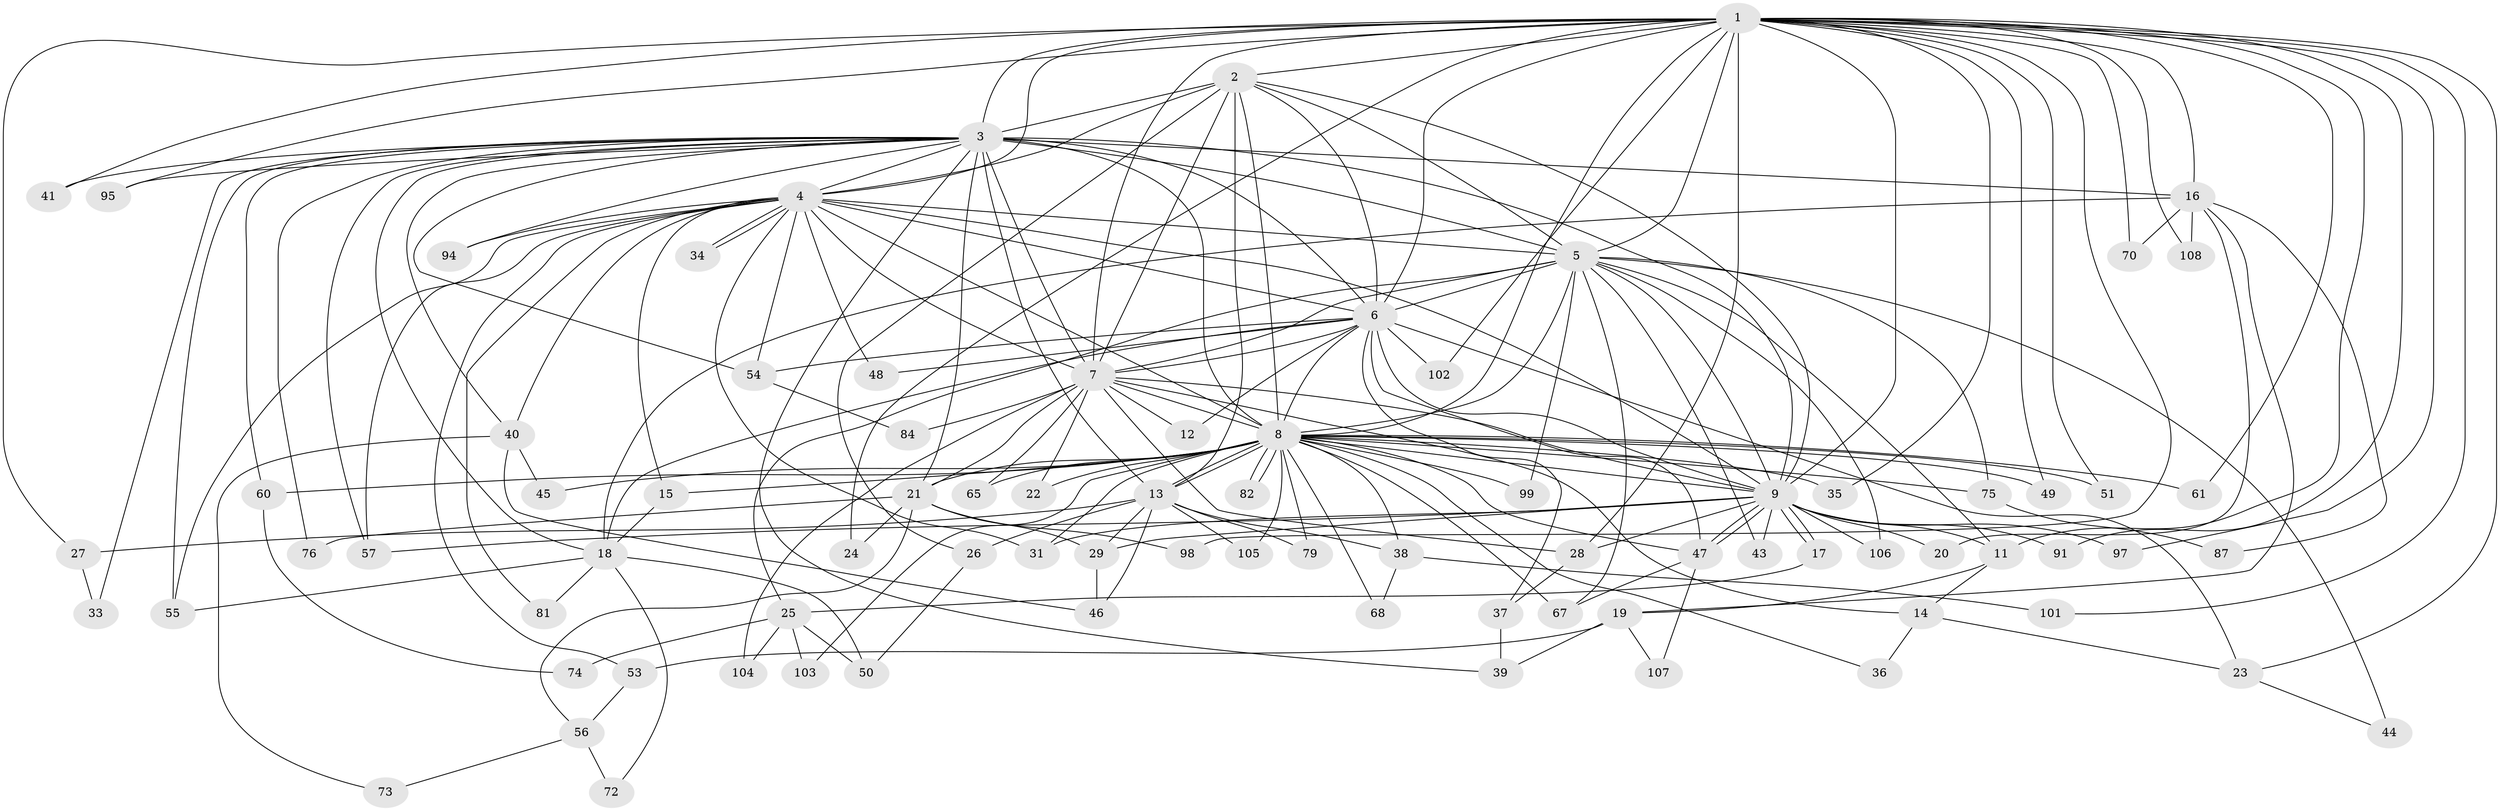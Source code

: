 // original degree distribution, {29: 0.009259259259259259, 11: 0.018518518518518517, 18: 0.018518518518518517, 22: 0.009259259259259259, 17: 0.027777777777777776, 37: 0.009259259259259259, 23: 0.009259259259259259, 5: 0.046296296296296294, 2: 0.6018518518518519, 4: 0.05555555555555555, 8: 0.018518518518518517, 3: 0.1574074074074074, 9: 0.009259259259259259, 7: 0.009259259259259259}
// Generated by graph-tools (version 1.1) at 2025/41/03/06/25 10:41:41]
// undirected, 82 vertices, 201 edges
graph export_dot {
graph [start="1"]
  node [color=gray90,style=filled];
  1 [super="+71"];
  2 [super="+85"];
  3 [super="+10"];
  4 [super="+93"];
  5 [super="+86"];
  6 [super="+88"];
  7 [super="+52"];
  8 [super="+30"];
  9 [super="+78"];
  11;
  12;
  13 [super="+89"];
  14 [super="+64"];
  15 [super="+96"];
  16 [super="+77"];
  17;
  18 [super="+62"];
  19;
  20;
  21 [super="+58"];
  22;
  23;
  24;
  25 [super="+83"];
  26 [super="+92"];
  27;
  28 [super="+32"];
  29 [super="+42"];
  31 [super="+69"];
  33;
  34;
  35;
  36;
  37;
  38 [super="+100"];
  39 [super="+63"];
  40 [super="+66"];
  41;
  43;
  44;
  45;
  46;
  47 [super="+59"];
  48;
  49;
  50;
  51;
  53;
  54 [super="+90"];
  55;
  56;
  57 [super="+80"];
  60;
  61;
  65;
  67;
  68;
  70;
  72;
  73;
  74;
  75;
  76;
  79;
  81;
  82;
  84;
  87;
  91;
  94;
  95;
  97;
  98;
  99;
  101;
  102;
  103;
  104;
  105;
  106;
  107;
  108;
  1 -- 2;
  1 -- 3 [weight=3];
  1 -- 4;
  1 -- 5;
  1 -- 6;
  1 -- 7;
  1 -- 8;
  1 -- 9;
  1 -- 11;
  1 -- 16;
  1 -- 23;
  1 -- 24;
  1 -- 27;
  1 -- 35;
  1 -- 41;
  1 -- 49;
  1 -- 51;
  1 -- 61;
  1 -- 70;
  1 -- 91;
  1 -- 95;
  1 -- 97;
  1 -- 98;
  1 -- 101;
  1 -- 102;
  1 -- 108;
  1 -- 28;
  2 -- 3 [weight=2];
  2 -- 4;
  2 -- 5;
  2 -- 6;
  2 -- 7;
  2 -- 8;
  2 -- 9;
  2 -- 26;
  2 -- 13;
  3 -- 4 [weight=2];
  3 -- 5 [weight=2];
  3 -- 6 [weight=2];
  3 -- 7 [weight=2];
  3 -- 8 [weight=2];
  3 -- 9 [weight=2];
  3 -- 16;
  3 -- 18;
  3 -- 21 [weight=2];
  3 -- 41;
  3 -- 57;
  3 -- 94;
  3 -- 95;
  3 -- 33;
  3 -- 40;
  3 -- 76;
  3 -- 13;
  3 -- 54;
  3 -- 55;
  3 -- 60;
  3 -- 39;
  4 -- 5;
  4 -- 6;
  4 -- 7;
  4 -- 8 [weight=2];
  4 -- 9;
  4 -- 15;
  4 -- 31;
  4 -- 34;
  4 -- 34;
  4 -- 40;
  4 -- 48;
  4 -- 53;
  4 -- 57;
  4 -- 81;
  4 -- 94;
  4 -- 55;
  4 -- 54;
  5 -- 6;
  5 -- 7;
  5 -- 8;
  5 -- 9;
  5 -- 11;
  5 -- 25 [weight=2];
  5 -- 43;
  5 -- 44;
  5 -- 75;
  5 -- 99;
  5 -- 106;
  5 -- 67;
  6 -- 7;
  6 -- 8;
  6 -- 9;
  6 -- 12;
  6 -- 23;
  6 -- 37;
  6 -- 48;
  6 -- 54;
  6 -- 102;
  6 -- 18;
  6 -- 47;
  7 -- 8;
  7 -- 9;
  7 -- 12;
  7 -- 14;
  7 -- 22;
  7 -- 28;
  7 -- 65;
  7 -- 84;
  7 -- 104;
  7 -- 21;
  8 -- 9;
  8 -- 13;
  8 -- 13;
  8 -- 15 [weight=2];
  8 -- 21;
  8 -- 22;
  8 -- 31;
  8 -- 35;
  8 -- 36;
  8 -- 38 [weight=2];
  8 -- 45;
  8 -- 49;
  8 -- 51;
  8 -- 60;
  8 -- 61;
  8 -- 65;
  8 -- 67;
  8 -- 68;
  8 -- 75;
  8 -- 79;
  8 -- 82;
  8 -- 82;
  8 -- 99;
  8 -- 103;
  8 -- 105;
  8 -- 47;
  9 -- 17;
  9 -- 17;
  9 -- 20;
  9 -- 28;
  9 -- 29;
  9 -- 43;
  9 -- 47;
  9 -- 47;
  9 -- 91;
  9 -- 97;
  9 -- 106;
  9 -- 11;
  9 -- 57;
  9 -- 31;
  11 -- 14;
  11 -- 19;
  13 -- 26;
  13 -- 27;
  13 -- 29;
  13 -- 38;
  13 -- 46;
  13 -- 79;
  13 -- 105;
  14 -- 36;
  14 -- 23;
  15 -- 18;
  16 -- 19;
  16 -- 20;
  16 -- 70;
  16 -- 87;
  16 -- 108;
  16 -- 18;
  17 -- 25;
  18 -- 50;
  18 -- 55;
  18 -- 72;
  18 -- 81;
  19 -- 39;
  19 -- 53;
  19 -- 107;
  21 -- 24;
  21 -- 56;
  21 -- 76;
  21 -- 98;
  21 -- 29;
  23 -- 44;
  25 -- 50;
  25 -- 74;
  25 -- 103;
  25 -- 104;
  26 -- 50;
  27 -- 33;
  28 -- 37;
  29 -- 46;
  37 -- 39;
  38 -- 68;
  38 -- 101;
  40 -- 45;
  40 -- 73;
  40 -- 46;
  47 -- 67;
  47 -- 107;
  53 -- 56;
  54 -- 84;
  56 -- 72;
  56 -- 73;
  60 -- 74;
  75 -- 87;
}
